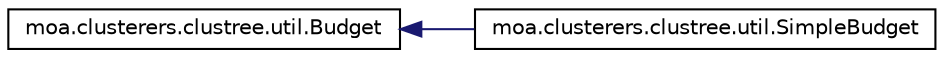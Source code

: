 digraph G
{
  edge [fontname="Helvetica",fontsize="10",labelfontname="Helvetica",labelfontsize="10"];
  node [fontname="Helvetica",fontsize="10",shape=record];
  rankdir=LR;
  Node1 [label="moa.clusterers.clustree.util.Budget",height=0.2,width=0.4,color="black", fillcolor="white", style="filled",URL="$interfacemoa_1_1clusterers_1_1clustree_1_1util_1_1Budget.html",tooltip="This is an interface for classes that are to be given along with every data point..."];
  Node1 -> Node2 [dir=back,color="midnightblue",fontsize="10",style="solid",fontname="Helvetica"];
  Node2 [label="moa.clusterers.clustree.util.SimpleBudget",height=0.2,width=0.4,color="black", fillcolor="white", style="filled",URL="$classmoa_1_1clusterers_1_1clustree_1_1util_1_1SimpleBudget.html"];
}
